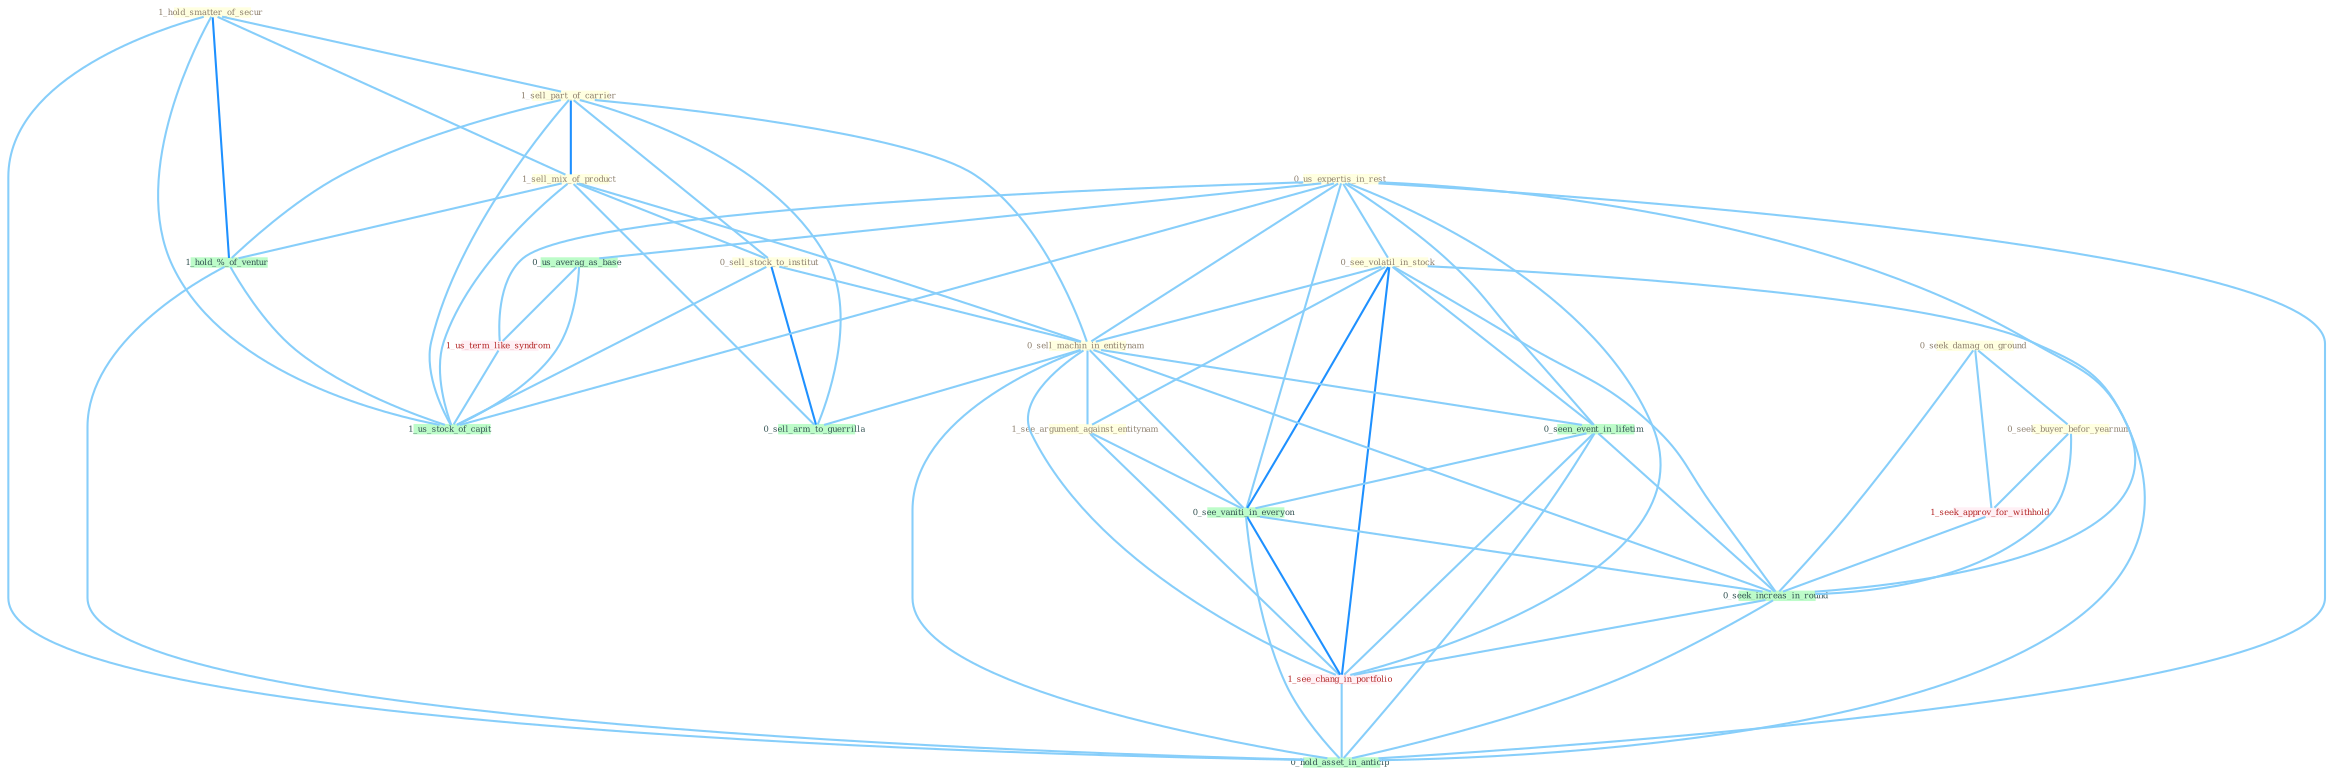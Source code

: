 Graph G{ 
    node
    [shape=polygon,style=filled,width=.5,height=.06,color="#BDFCC9",fixedsize=true,fontsize=4,
    fontcolor="#2f4f4f"];
    {node
    [color="#ffffe0", fontcolor="#8b7d6b"] "1_hold_smatter_of_secur " "1_sell_part_of_carrier " "1_sell_mix_of_product " "0_seek_damag_on_ground " "0_sell_stock_to_institut " "0_seek_buyer_befor_yearnum " "0_us_expertis_in_rest " "0_see_volatil_in_stock " "0_sell_machin_in_entitynam " "1_see_argument_against_entitynam "}
{node [color="#fff0f5", fontcolor="#b22222"] "1_us_term_like_syndrom " "1_seek_approv_for_withhold " "1_see_chang_in_portfolio "}
edge [color="#B0E2FF"];

	"1_hold_smatter_of_secur " -- "1_sell_part_of_carrier " [w="1", color="#87cefa" ];
	"1_hold_smatter_of_secur " -- "1_sell_mix_of_product " [w="1", color="#87cefa" ];
	"1_hold_smatter_of_secur " -- "1_hold_%_of_ventur " [w="2", color="#1e90ff" , len=0.8];
	"1_hold_smatter_of_secur " -- "1_us_stock_of_capit " [w="1", color="#87cefa" ];
	"1_hold_smatter_of_secur " -- "0_hold_asset_in_anticip " [w="1", color="#87cefa" ];
	"1_sell_part_of_carrier " -- "1_sell_mix_of_product " [w="2", color="#1e90ff" , len=0.8];
	"1_sell_part_of_carrier " -- "0_sell_stock_to_institut " [w="1", color="#87cefa" ];
	"1_sell_part_of_carrier " -- "0_sell_machin_in_entitynam " [w="1", color="#87cefa" ];
	"1_sell_part_of_carrier " -- "1_hold_%_of_ventur " [w="1", color="#87cefa" ];
	"1_sell_part_of_carrier " -- "0_sell_arm_to_guerrilla " [w="1", color="#87cefa" ];
	"1_sell_part_of_carrier " -- "1_us_stock_of_capit " [w="1", color="#87cefa" ];
	"1_sell_mix_of_product " -- "0_sell_stock_to_institut " [w="1", color="#87cefa" ];
	"1_sell_mix_of_product " -- "0_sell_machin_in_entitynam " [w="1", color="#87cefa" ];
	"1_sell_mix_of_product " -- "1_hold_%_of_ventur " [w="1", color="#87cefa" ];
	"1_sell_mix_of_product " -- "0_sell_arm_to_guerrilla " [w="1", color="#87cefa" ];
	"1_sell_mix_of_product " -- "1_us_stock_of_capit " [w="1", color="#87cefa" ];
	"0_seek_damag_on_ground " -- "0_seek_buyer_befor_yearnum " [w="1", color="#87cefa" ];
	"0_seek_damag_on_ground " -- "1_seek_approv_for_withhold " [w="1", color="#87cefa" ];
	"0_seek_damag_on_ground " -- "0_seek_increas_in_round " [w="1", color="#87cefa" ];
	"0_sell_stock_to_institut " -- "0_sell_machin_in_entitynam " [w="1", color="#87cefa" ];
	"0_sell_stock_to_institut " -- "0_sell_arm_to_guerrilla " [w="2", color="#1e90ff" , len=0.8];
	"0_sell_stock_to_institut " -- "1_us_stock_of_capit " [w="1", color="#87cefa" ];
	"0_seek_buyer_befor_yearnum " -- "1_seek_approv_for_withhold " [w="1", color="#87cefa" ];
	"0_seek_buyer_befor_yearnum " -- "0_seek_increas_in_round " [w="1", color="#87cefa" ];
	"0_us_expertis_in_rest " -- "0_see_volatil_in_stock " [w="1", color="#87cefa" ];
	"0_us_expertis_in_rest " -- "0_sell_machin_in_entitynam " [w="1", color="#87cefa" ];
	"0_us_expertis_in_rest " -- "0_seen_event_in_lifetim " [w="1", color="#87cefa" ];
	"0_us_expertis_in_rest " -- "0_us_averag_as_base " [w="1", color="#87cefa" ];
	"0_us_expertis_in_rest " -- "1_us_term_like_syndrom " [w="1", color="#87cefa" ];
	"0_us_expertis_in_rest " -- "0_see_vaniti_in_everyon " [w="1", color="#87cefa" ];
	"0_us_expertis_in_rest " -- "0_seek_increas_in_round " [w="1", color="#87cefa" ];
	"0_us_expertis_in_rest " -- "1_us_stock_of_capit " [w="1", color="#87cefa" ];
	"0_us_expertis_in_rest " -- "1_see_chang_in_portfolio " [w="1", color="#87cefa" ];
	"0_us_expertis_in_rest " -- "0_hold_asset_in_anticip " [w="1", color="#87cefa" ];
	"0_see_volatil_in_stock " -- "0_sell_machin_in_entitynam " [w="1", color="#87cefa" ];
	"0_see_volatil_in_stock " -- "1_see_argument_against_entitynam " [w="1", color="#87cefa" ];
	"0_see_volatil_in_stock " -- "0_seen_event_in_lifetim " [w="1", color="#87cefa" ];
	"0_see_volatil_in_stock " -- "0_see_vaniti_in_everyon " [w="2", color="#1e90ff" , len=0.8];
	"0_see_volatil_in_stock " -- "0_seek_increas_in_round " [w="1", color="#87cefa" ];
	"0_see_volatil_in_stock " -- "1_see_chang_in_portfolio " [w="2", color="#1e90ff" , len=0.8];
	"0_see_volatil_in_stock " -- "0_hold_asset_in_anticip " [w="1", color="#87cefa" ];
	"0_sell_machin_in_entitynam " -- "1_see_argument_against_entitynam " [w="1", color="#87cefa" ];
	"0_sell_machin_in_entitynam " -- "0_seen_event_in_lifetim " [w="1", color="#87cefa" ];
	"0_sell_machin_in_entitynam " -- "0_see_vaniti_in_everyon " [w="1", color="#87cefa" ];
	"0_sell_machin_in_entitynam " -- "0_sell_arm_to_guerrilla " [w="1", color="#87cefa" ];
	"0_sell_machin_in_entitynam " -- "0_seek_increas_in_round " [w="1", color="#87cefa" ];
	"0_sell_machin_in_entitynam " -- "1_see_chang_in_portfolio " [w="1", color="#87cefa" ];
	"0_sell_machin_in_entitynam " -- "0_hold_asset_in_anticip " [w="1", color="#87cefa" ];
	"1_see_argument_against_entitynam " -- "0_see_vaniti_in_everyon " [w="1", color="#87cefa" ];
	"1_see_argument_against_entitynam " -- "1_see_chang_in_portfolio " [w="1", color="#87cefa" ];
	"0_seen_event_in_lifetim " -- "0_see_vaniti_in_everyon " [w="1", color="#87cefa" ];
	"0_seen_event_in_lifetim " -- "0_seek_increas_in_round " [w="1", color="#87cefa" ];
	"0_seen_event_in_lifetim " -- "1_see_chang_in_portfolio " [w="1", color="#87cefa" ];
	"0_seen_event_in_lifetim " -- "0_hold_asset_in_anticip " [w="1", color="#87cefa" ];
	"0_us_averag_as_base " -- "1_us_term_like_syndrom " [w="1", color="#87cefa" ];
	"0_us_averag_as_base " -- "1_us_stock_of_capit " [w="1", color="#87cefa" ];
	"1_us_term_like_syndrom " -- "1_us_stock_of_capit " [w="1", color="#87cefa" ];
	"1_seek_approv_for_withhold " -- "0_seek_increas_in_round " [w="1", color="#87cefa" ];
	"1_hold_%_of_ventur " -- "1_us_stock_of_capit " [w="1", color="#87cefa" ];
	"1_hold_%_of_ventur " -- "0_hold_asset_in_anticip " [w="1", color="#87cefa" ];
	"0_see_vaniti_in_everyon " -- "0_seek_increas_in_round " [w="1", color="#87cefa" ];
	"0_see_vaniti_in_everyon " -- "1_see_chang_in_portfolio " [w="2", color="#1e90ff" , len=0.8];
	"0_see_vaniti_in_everyon " -- "0_hold_asset_in_anticip " [w="1", color="#87cefa" ];
	"0_seek_increas_in_round " -- "1_see_chang_in_portfolio " [w="1", color="#87cefa" ];
	"0_seek_increas_in_round " -- "0_hold_asset_in_anticip " [w="1", color="#87cefa" ];
	"1_see_chang_in_portfolio " -- "0_hold_asset_in_anticip " [w="1", color="#87cefa" ];
}